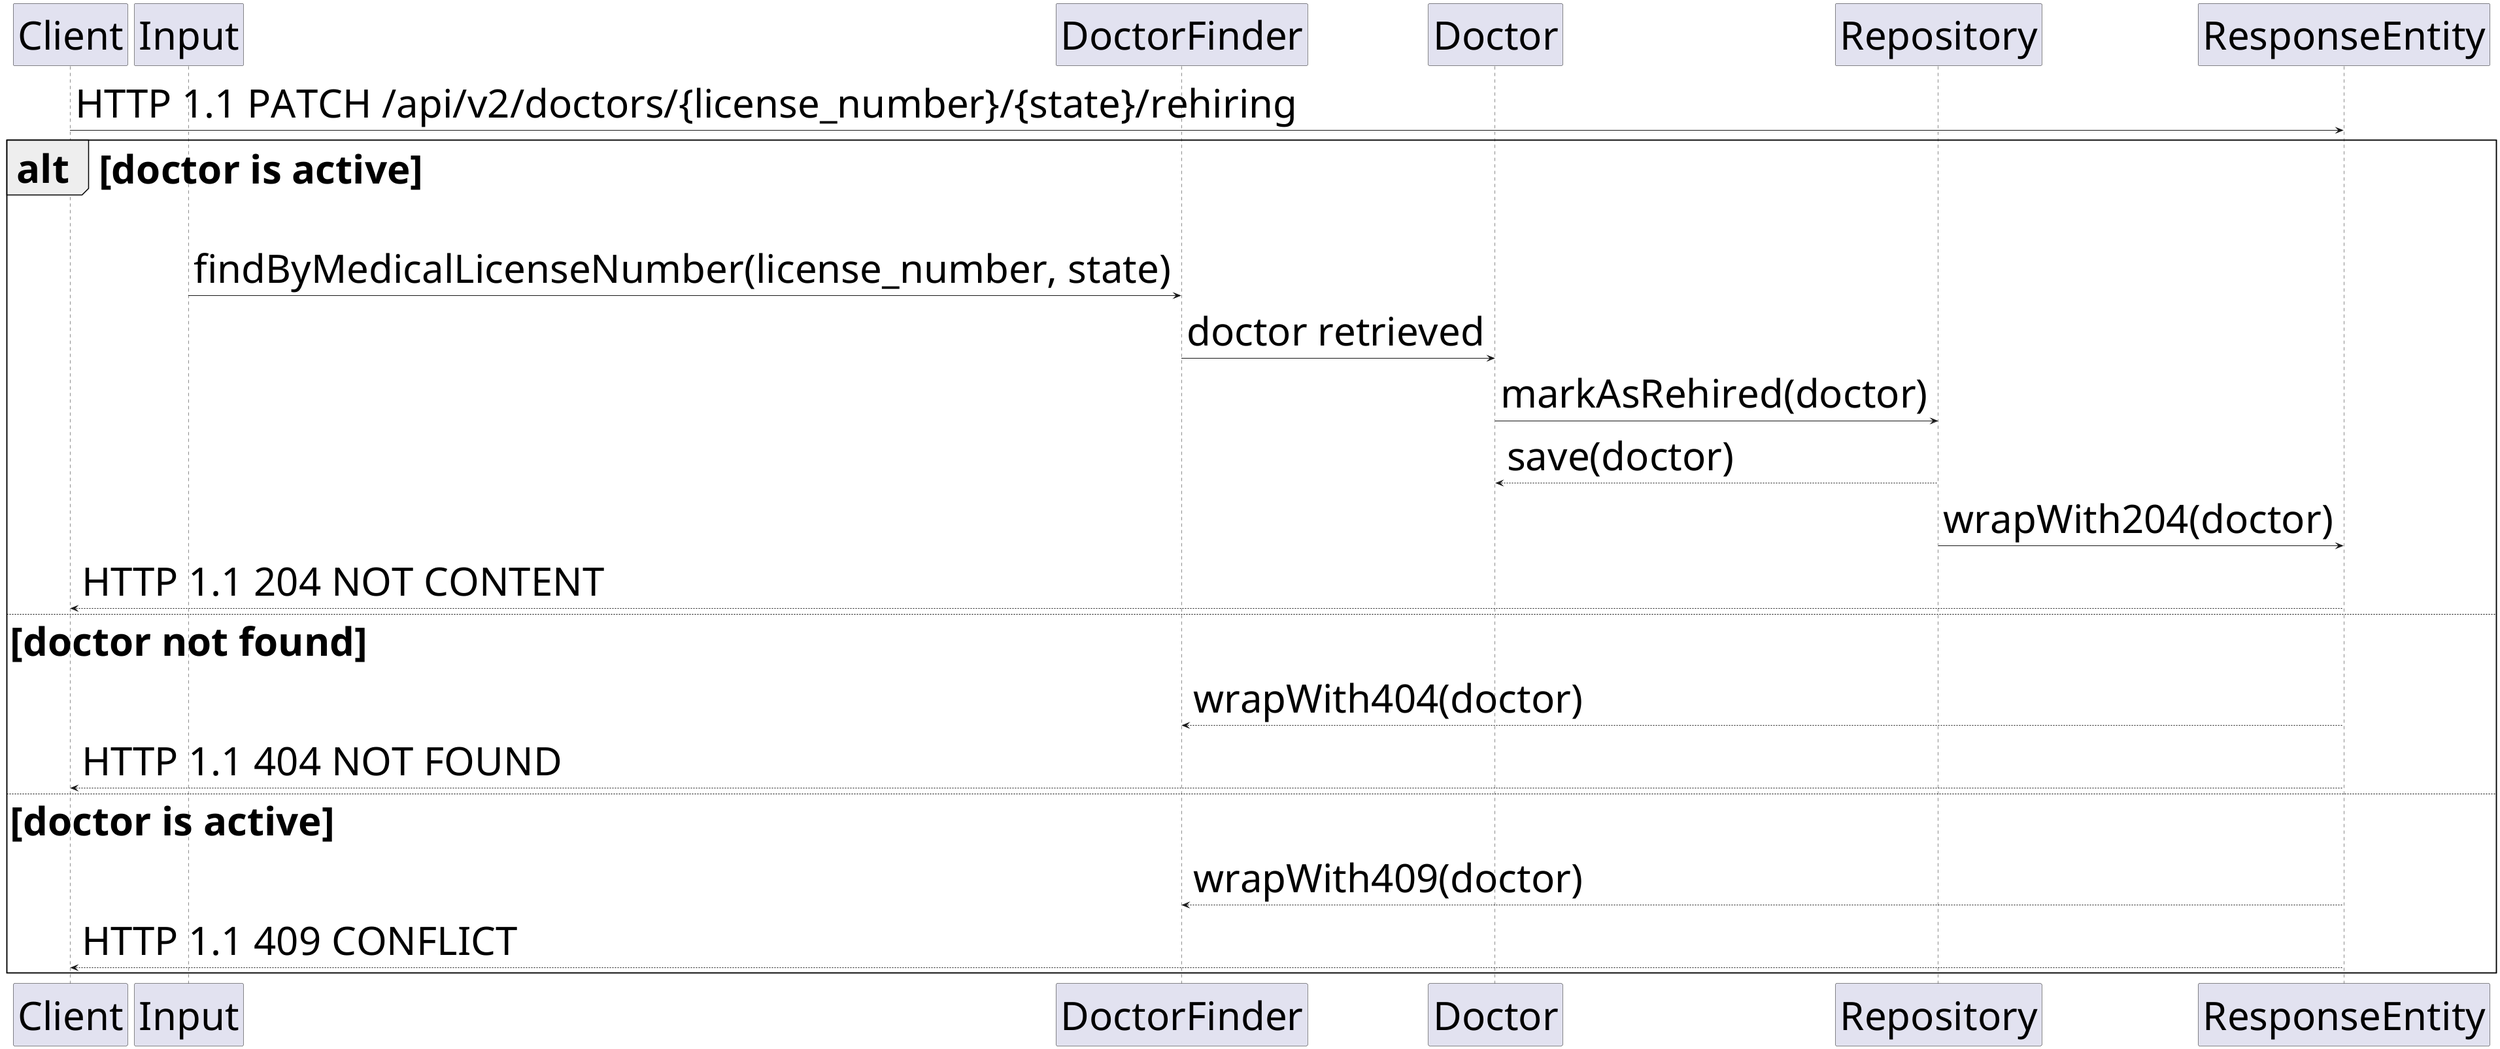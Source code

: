 @startuml

skinparam defaultFontSize 60

participant "Client"
participant "Input" as input
participant "DoctorFinder" as finder
participant "Doctor" as entity
participant "Repository" as repository
participant "ResponseEntity"

Client -> ResponseEntity: HTTP 1.1 PATCH /api/v2/doctors/{license_number}/{state}/rehiring

alt doctor is active

input -> finder: findByMedicalLicenseNumber(license_number, state)

finder -> entity: doctor retrieved

entity -> repository: markAsRehired(doctor)

entity <-- repository: save(doctor)

repository -> ResponseEntity: wrapWith204(doctor)

Client <-- ResponseEntity: HTTP 1.1 204 NOT CONTENT

else doctor not found

finder <-- ResponseEntity: wrapWith404(doctor)

Client <-- ResponseEntity: HTTP 1.1 404 NOT FOUND

else doctor is active

finder <-- ResponseEntity: wrapWith409(doctor)

Client <-- ResponseEntity: HTTP 1.1 409 CONFLICT

end

@enduml
